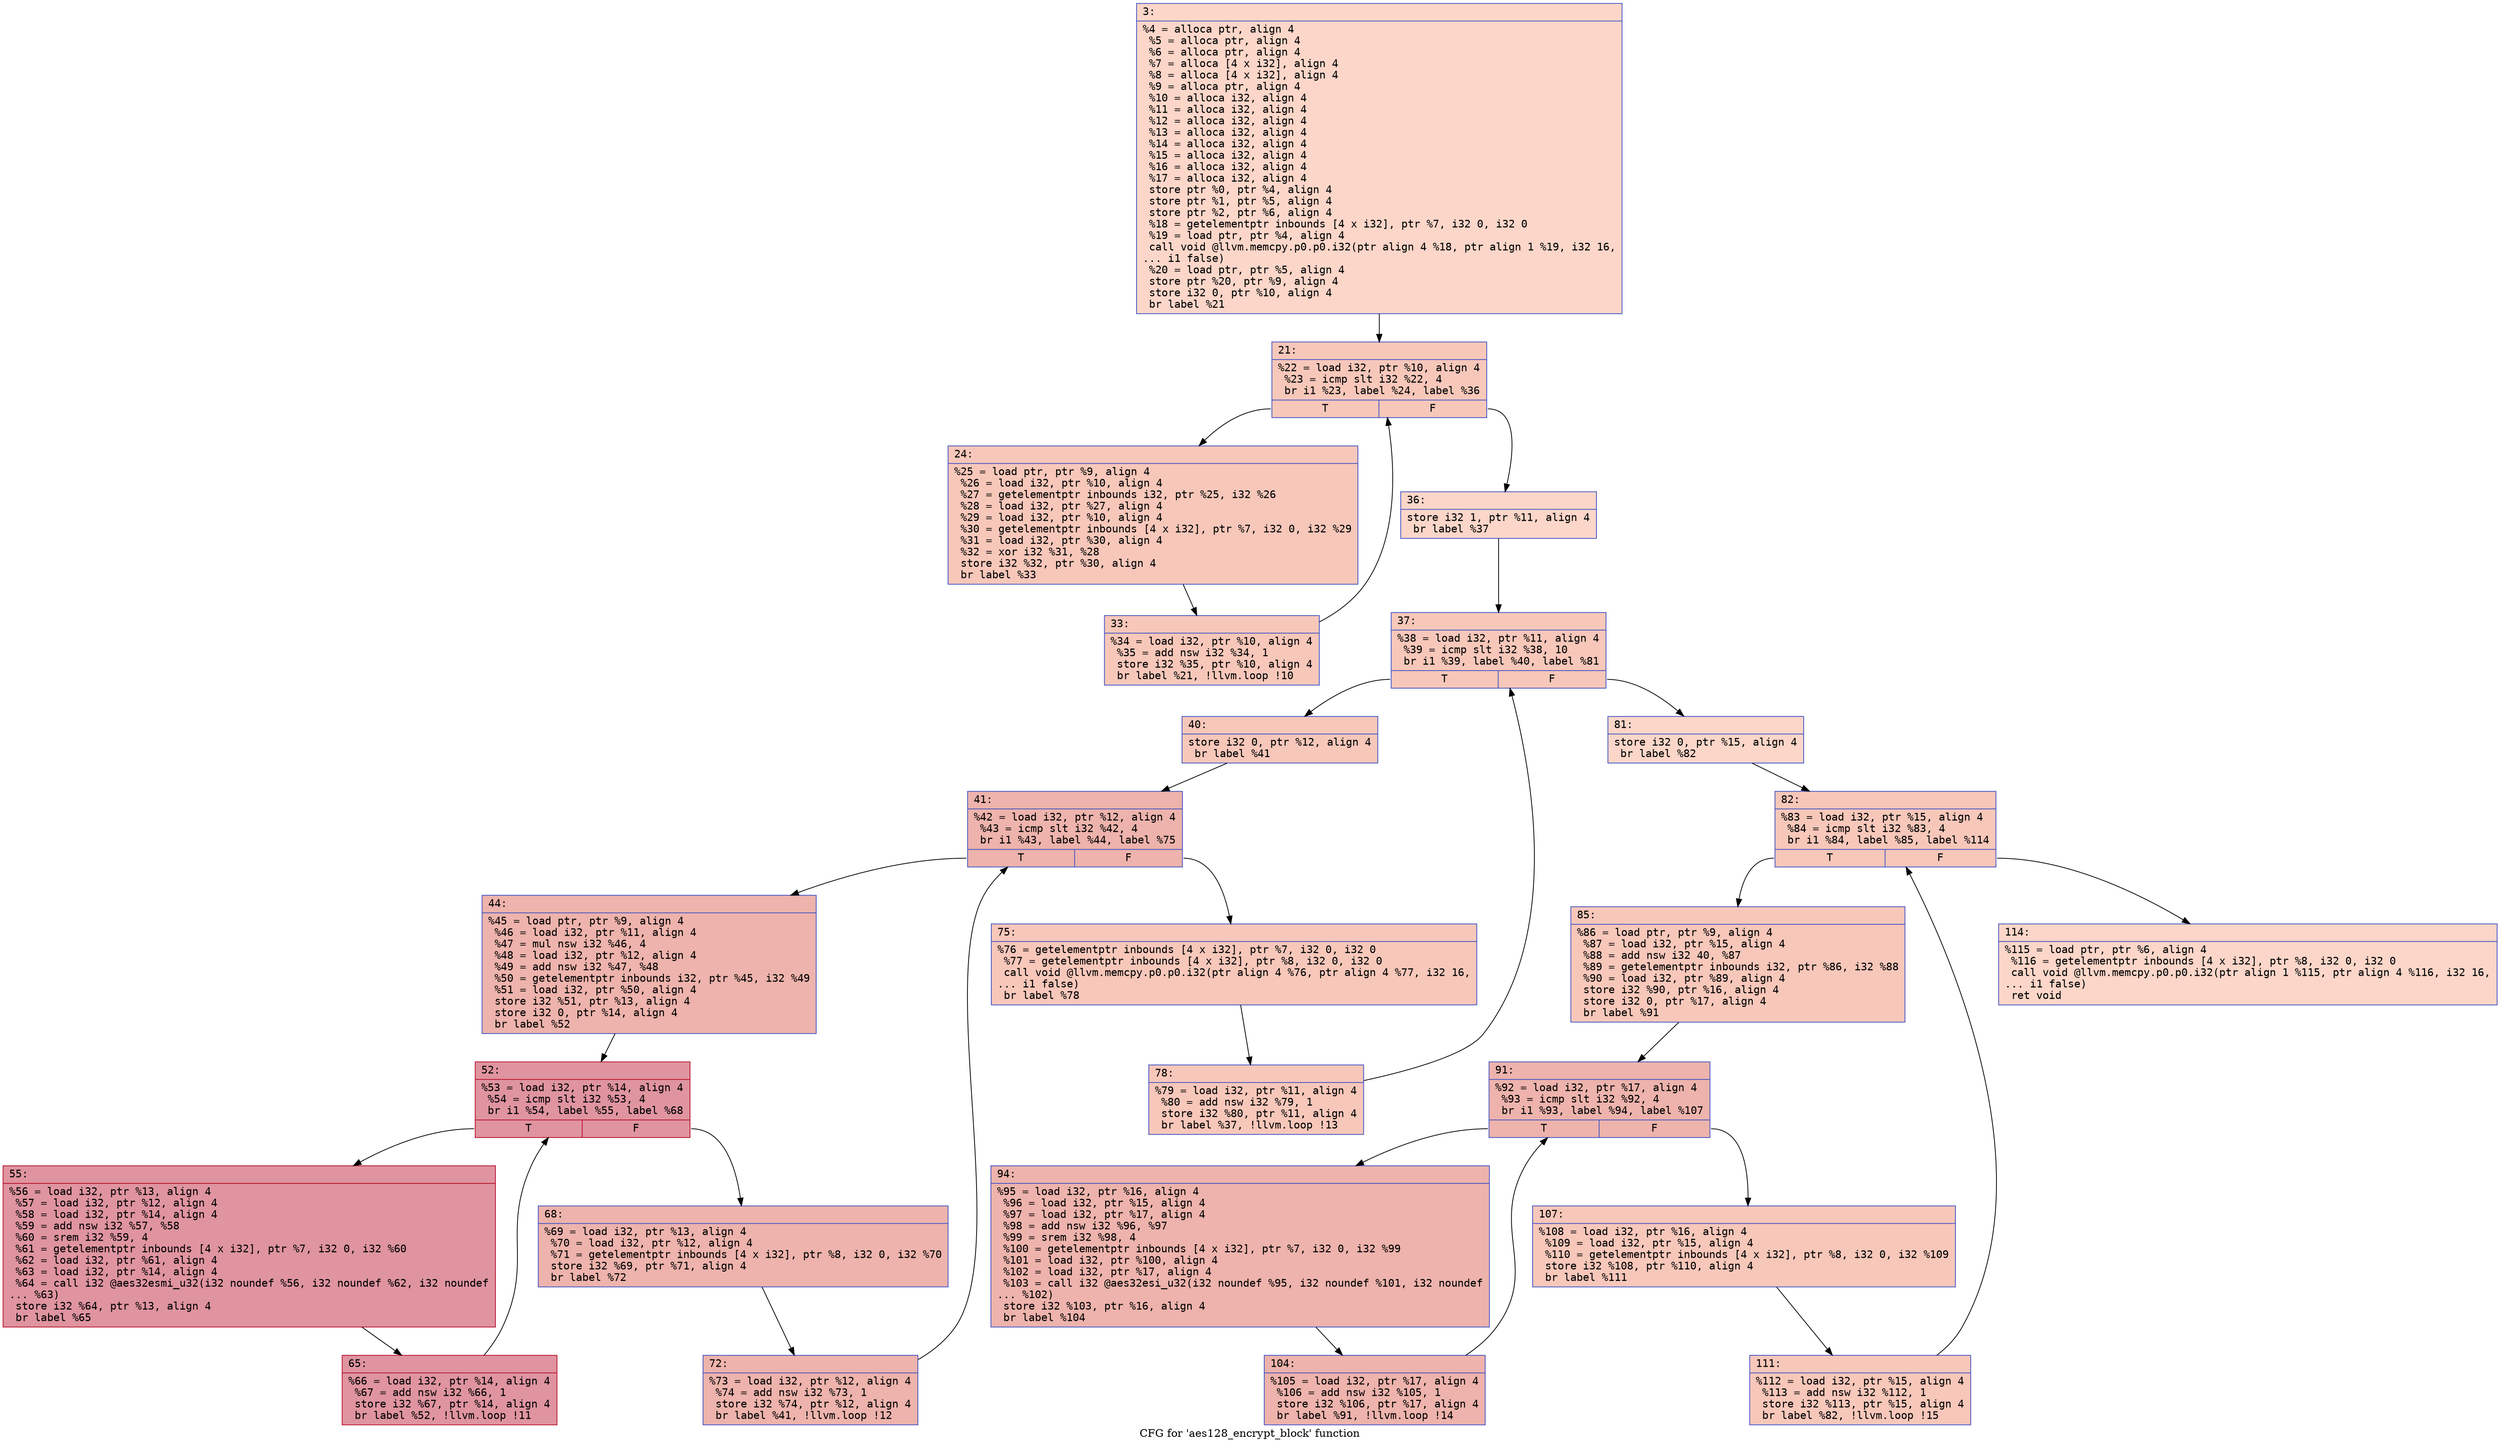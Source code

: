 digraph "CFG for 'aes128_encrypt_block' function" {
	label="CFG for 'aes128_encrypt_block' function";

	Node0x36c4dcb0 [shape=record,color="#3d50c3ff", style=filled, fillcolor="#f6a38570" fontname="Courier",label="{3:\l|  %4 = alloca ptr, align 4\l  %5 = alloca ptr, align 4\l  %6 = alloca ptr, align 4\l  %7 = alloca [4 x i32], align 4\l  %8 = alloca [4 x i32], align 4\l  %9 = alloca ptr, align 4\l  %10 = alloca i32, align 4\l  %11 = alloca i32, align 4\l  %12 = alloca i32, align 4\l  %13 = alloca i32, align 4\l  %14 = alloca i32, align 4\l  %15 = alloca i32, align 4\l  %16 = alloca i32, align 4\l  %17 = alloca i32, align 4\l  store ptr %0, ptr %4, align 4\l  store ptr %1, ptr %5, align 4\l  store ptr %2, ptr %6, align 4\l  %18 = getelementptr inbounds [4 x i32], ptr %7, i32 0, i32 0\l  %19 = load ptr, ptr %4, align 4\l  call void @llvm.memcpy.p0.p0.i32(ptr align 4 %18, ptr align 1 %19, i32 16,\l... i1 false)\l  %20 = load ptr, ptr %5, align 4\l  store ptr %20, ptr %9, align 4\l  store i32 0, ptr %10, align 4\l  br label %21\l}"];
	Node0x36c4dcb0 -> Node0x36c4ea00;
	Node0x36c4ea00 [shape=record,color="#3d50c3ff", style=filled, fillcolor="#ec7f6370" fontname="Courier",label="{21:\l|  %22 = load i32, ptr %10, align 4\l  %23 = icmp slt i32 %22, 4\l  br i1 %23, label %24, label %36\l|{<s0>T|<s1>F}}"];
	Node0x36c4ea00:s0 -> Node0x36c509f0;
	Node0x36c4ea00:s1 -> Node0x36c50a50;
	Node0x36c509f0 [shape=record,color="#3d50c3ff", style=filled, fillcolor="#ec7f6370" fontname="Courier",label="{24:\l|  %25 = load ptr, ptr %9, align 4\l  %26 = load i32, ptr %10, align 4\l  %27 = getelementptr inbounds i32, ptr %25, i32 %26\l  %28 = load i32, ptr %27, align 4\l  %29 = load i32, ptr %10, align 4\l  %30 = getelementptr inbounds [4 x i32], ptr %7, i32 0, i32 %29\l  %31 = load i32, ptr %30, align 4\l  %32 = xor i32 %31, %28\l  store i32 %32, ptr %30, align 4\l  br label %33\l}"];
	Node0x36c509f0 -> Node0x36c510b0;
	Node0x36c510b0 [shape=record,color="#3d50c3ff", style=filled, fillcolor="#ec7f6370" fontname="Courier",label="{33:\l|  %34 = load i32, ptr %10, align 4\l  %35 = add nsw i32 %34, 1\l  store i32 %35, ptr %10, align 4\l  br label %21, !llvm.loop !10\l}"];
	Node0x36c510b0 -> Node0x36c4ea00;
	Node0x36c50a50 [shape=record,color="#3d50c3ff", style=filled, fillcolor="#f6a38570" fontname="Courier",label="{36:\l|  store i32 1, ptr %11, align 4\l  br label %37\l}"];
	Node0x36c50a50 -> Node0x36c51540;
	Node0x36c51540 [shape=record,color="#3d50c3ff", style=filled, fillcolor="#ec7f6370" fontname="Courier",label="{37:\l|  %38 = load i32, ptr %11, align 4\l  %39 = icmp slt i32 %38, 10\l  br i1 %39, label %40, label %81\l|{<s0>T|<s1>F}}"];
	Node0x36c51540:s0 -> Node0x36c51720;
	Node0x36c51540:s1 -> Node0x36c51780;
	Node0x36c51720 [shape=record,color="#3d50c3ff", style=filled, fillcolor="#ec7f6370" fontname="Courier",label="{40:\l|  store i32 0, ptr %12, align 4\l  br label %41\l}"];
	Node0x36c51720 -> Node0x36c51970;
	Node0x36c51970 [shape=record,color="#3d50c3ff", style=filled, fillcolor="#d6524470" fontname="Courier",label="{41:\l|  %42 = load i32, ptr %12, align 4\l  %43 = icmp slt i32 %42, 4\l  br i1 %43, label %44, label %75\l|{<s0>T|<s1>F}}"];
	Node0x36c51970:s0 -> Node0x36c51b50;
	Node0x36c51970:s1 -> Node0x36c51bb0;
	Node0x36c51b50 [shape=record,color="#3d50c3ff", style=filled, fillcolor="#d6524470" fontname="Courier",label="{44:\l|  %45 = load ptr, ptr %9, align 4\l  %46 = load i32, ptr %11, align 4\l  %47 = mul nsw i32 %46, 4\l  %48 = load i32, ptr %12, align 4\l  %49 = add nsw i32 %47, %48\l  %50 = getelementptr inbounds i32, ptr %45, i32 %49\l  %51 = load i32, ptr %50, align 4\l  store i32 %51, ptr %13, align 4\l  store i32 0, ptr %14, align 4\l  br label %52\l}"];
	Node0x36c51b50 -> Node0x36c52a10;
	Node0x36c52a10 [shape=record,color="#b70d28ff", style=filled, fillcolor="#b70d2870" fontname="Courier",label="{52:\l|  %53 = load i32, ptr %14, align 4\l  %54 = icmp slt i32 %53, 4\l  br i1 %54, label %55, label %68\l|{<s0>T|<s1>F}}"];
	Node0x36c52a10:s0 -> Node0x36c52bf0;
	Node0x36c52a10:s1 -> Node0x36c52c50;
	Node0x36c52bf0 [shape=record,color="#b70d28ff", style=filled, fillcolor="#b70d2870" fontname="Courier",label="{55:\l|  %56 = load i32, ptr %13, align 4\l  %57 = load i32, ptr %12, align 4\l  %58 = load i32, ptr %14, align 4\l  %59 = add nsw i32 %57, %58\l  %60 = srem i32 %59, 4\l  %61 = getelementptr inbounds [4 x i32], ptr %7, i32 0, i32 %60\l  %62 = load i32, ptr %61, align 4\l  %63 = load i32, ptr %14, align 4\l  %64 = call i32 @aes32esmi_u32(i32 noundef %56, i32 noundef %62, i32 noundef\l... %63)\l  store i32 %64, ptr %13, align 4\l  br label %65\l}"];
	Node0x36c52bf0 -> Node0x36c534b0;
	Node0x36c534b0 [shape=record,color="#b70d28ff", style=filled, fillcolor="#b70d2870" fontname="Courier",label="{65:\l|  %66 = load i32, ptr %14, align 4\l  %67 = add nsw i32 %66, 1\l  store i32 %67, ptr %14, align 4\l  br label %52, !llvm.loop !11\l}"];
	Node0x36c534b0 -> Node0x36c52a10;
	Node0x36c52c50 [shape=record,color="#3d50c3ff", style=filled, fillcolor="#d6524470" fontname="Courier",label="{68:\l|  %69 = load i32, ptr %13, align 4\l  %70 = load i32, ptr %12, align 4\l  %71 = getelementptr inbounds [4 x i32], ptr %8, i32 0, i32 %70\l  store i32 %69, ptr %71, align 4\l  br label %72\l}"];
	Node0x36c52c50 -> Node0x36c53b00;
	Node0x36c53b00 [shape=record,color="#3d50c3ff", style=filled, fillcolor="#d6524470" fontname="Courier",label="{72:\l|  %73 = load i32, ptr %12, align 4\l  %74 = add nsw i32 %73, 1\l  store i32 %74, ptr %12, align 4\l  br label %41, !llvm.loop !12\l}"];
	Node0x36c53b00 -> Node0x36c51970;
	Node0x36c51bb0 [shape=record,color="#3d50c3ff", style=filled, fillcolor="#ec7f6370" fontname="Courier",label="{75:\l|  %76 = getelementptr inbounds [4 x i32], ptr %7, i32 0, i32 0\l  %77 = getelementptr inbounds [4 x i32], ptr %8, i32 0, i32 0\l  call void @llvm.memcpy.p0.p0.i32(ptr align 4 %76, ptr align 4 %77, i32 16,\l... i1 false)\l  br label %78\l}"];
	Node0x36c51bb0 -> Node0x36c54220;
	Node0x36c54220 [shape=record,color="#3d50c3ff", style=filled, fillcolor="#ec7f6370" fontname="Courier",label="{78:\l|  %79 = load i32, ptr %11, align 4\l  %80 = add nsw i32 %79, 1\l  store i32 %80, ptr %11, align 4\l  br label %37, !llvm.loop !13\l}"];
	Node0x36c54220 -> Node0x36c51540;
	Node0x36c51780 [shape=record,color="#3d50c3ff", style=filled, fillcolor="#f6a38570" fontname="Courier",label="{81:\l|  store i32 0, ptr %15, align 4\l  br label %82\l}"];
	Node0x36c51780 -> Node0x36c546b0;
	Node0x36c546b0 [shape=record,color="#3d50c3ff", style=filled, fillcolor="#ec7f6370" fontname="Courier",label="{82:\l|  %83 = load i32, ptr %15, align 4\l  %84 = icmp slt i32 %83, 4\l  br i1 %84, label %85, label %114\l|{<s0>T|<s1>F}}"];
	Node0x36c546b0:s0 -> Node0x36c54890;
	Node0x36c546b0:s1 -> Node0x36c548f0;
	Node0x36c54890 [shape=record,color="#3d50c3ff", style=filled, fillcolor="#ec7f6370" fontname="Courier",label="{85:\l|  %86 = load ptr, ptr %9, align 4\l  %87 = load i32, ptr %15, align 4\l  %88 = add nsw i32 40, %87\l  %89 = getelementptr inbounds i32, ptr %86, i32 %88\l  %90 = load i32, ptr %89, align 4\l  store i32 %90, ptr %16, align 4\l  store i32 0, ptr %17, align 4\l  br label %91\l}"];
	Node0x36c54890 -> Node0x36c54e30;
	Node0x36c54e30 [shape=record,color="#3d50c3ff", style=filled, fillcolor="#d6524470" fontname="Courier",label="{91:\l|  %92 = load i32, ptr %17, align 4\l  %93 = icmp slt i32 %92, 4\l  br i1 %93, label %94, label %107\l|{<s0>T|<s1>F}}"];
	Node0x36c54e30:s0 -> Node0x36c55010;
	Node0x36c54e30:s1 -> Node0x36c55070;
	Node0x36c55010 [shape=record,color="#3d50c3ff", style=filled, fillcolor="#d6524470" fontname="Courier",label="{94:\l|  %95 = load i32, ptr %16, align 4\l  %96 = load i32, ptr %15, align 4\l  %97 = load i32, ptr %17, align 4\l  %98 = add nsw i32 %96, %97\l  %99 = srem i32 %98, 4\l  %100 = getelementptr inbounds [4 x i32], ptr %7, i32 0, i32 %99\l  %101 = load i32, ptr %100, align 4\l  %102 = load i32, ptr %17, align 4\l  %103 = call i32 @aes32esi_u32(i32 noundef %95, i32 noundef %101, i32 noundef\l... %102)\l  store i32 %103, ptr %16, align 4\l  br label %104\l}"];
	Node0x36c55010 -> Node0x36c52520;
	Node0x36c52520 [shape=record,color="#3d50c3ff", style=filled, fillcolor="#d6524470" fontname="Courier",label="{104:\l|  %105 = load i32, ptr %17, align 4\l  %106 = add nsw i32 %105, 1\l  store i32 %106, ptr %17, align 4\l  br label %91, !llvm.loop !14\l}"];
	Node0x36c52520 -> Node0x36c54e30;
	Node0x36c55070 [shape=record,color="#3d50c3ff", style=filled, fillcolor="#ec7f6370" fontname="Courier",label="{107:\l|  %108 = load i32, ptr %16, align 4\l  %109 = load i32, ptr %15, align 4\l  %110 = getelementptr inbounds [4 x i32], ptr %8, i32 0, i32 %109\l  store i32 %108, ptr %110, align 4\l  br label %111\l}"];
	Node0x36c55070 -> Node0x36c56750;
	Node0x36c56750 [shape=record,color="#3d50c3ff", style=filled, fillcolor="#ec7f6370" fontname="Courier",label="{111:\l|  %112 = load i32, ptr %15, align 4\l  %113 = add nsw i32 %112, 1\l  store i32 %113, ptr %15, align 4\l  br label %82, !llvm.loop !15\l}"];
	Node0x36c56750 -> Node0x36c546b0;
	Node0x36c548f0 [shape=record,color="#3d50c3ff", style=filled, fillcolor="#f6a38570" fontname="Courier",label="{114:\l|  %115 = load ptr, ptr %6, align 4\l  %116 = getelementptr inbounds [4 x i32], ptr %8, i32 0, i32 0\l  call void @llvm.memcpy.p0.p0.i32(ptr align 1 %115, ptr align 4 %116, i32 16,\l... i1 false)\l  ret void\l}"];
}
